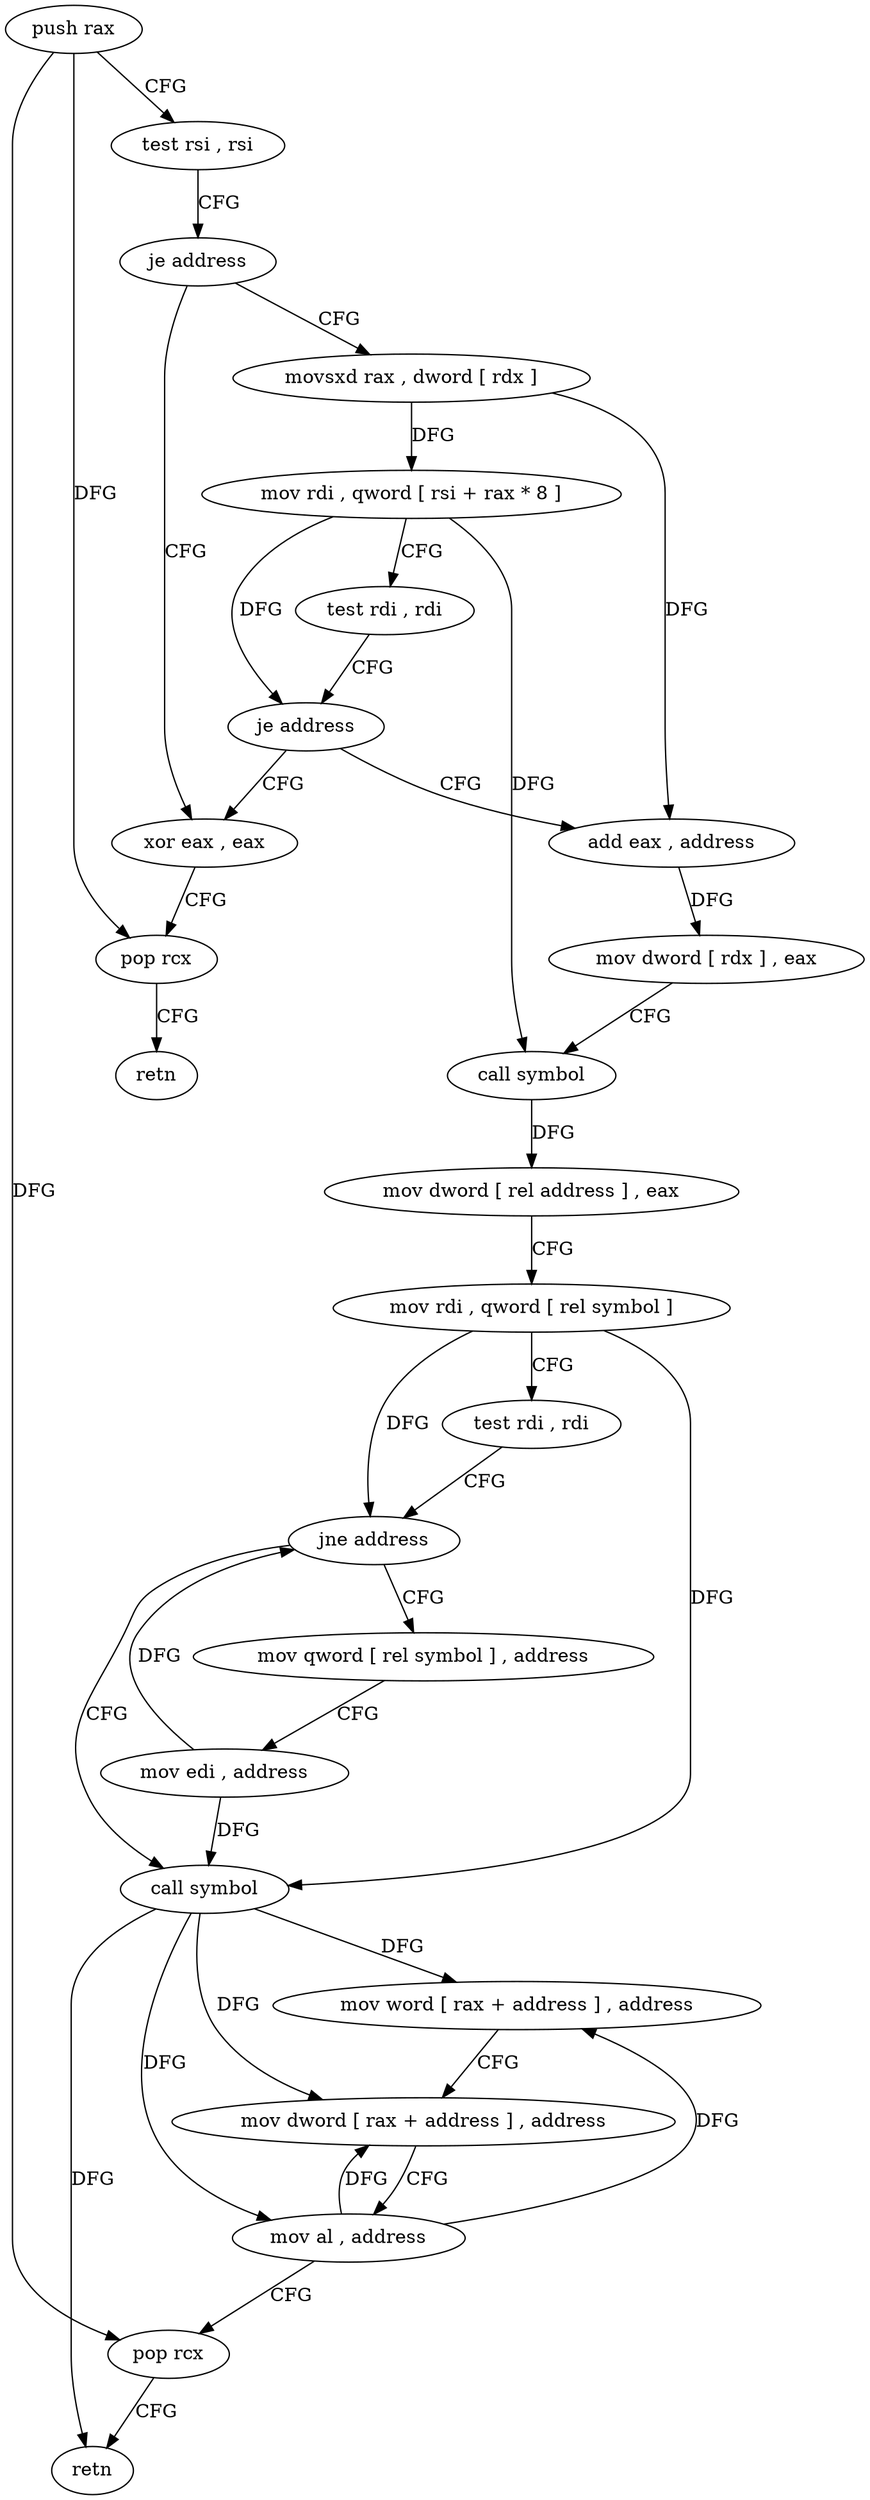 digraph "func" {
"4248112" [label = "push rax" ]
"4248113" [label = "test rsi , rsi" ]
"4248116" [label = "je address" ]
"4248196" [label = "xor eax , eax" ]
"4248118" [label = "movsxd rax , dword [ rdx ]" ]
"4248198" [label = "pop rcx" ]
"4248199" [label = "retn" ]
"4248121" [label = "mov rdi , qword [ rsi + rax * 8 ]" ]
"4248125" [label = "test rdi , rdi" ]
"4248128" [label = "je address" ]
"4248130" [label = "add eax , address" ]
"4248133" [label = "mov dword [ rdx ] , eax" ]
"4248135" [label = "call symbol" ]
"4248140" [label = "mov dword [ rel address ] , eax" ]
"4248146" [label = "mov rdi , qword [ rel symbol ]" ]
"4248153" [label = "test rdi , rdi" ]
"4248156" [label = "jne address" ]
"4248174" [label = "call symbol" ]
"4248158" [label = "mov qword [ rel symbol ] , address" ]
"4248179" [label = "mov word [ rax + address ] , address" ]
"4248185" [label = "mov dword [ rax + address ] , address" ]
"4248192" [label = "mov al , address" ]
"4248194" [label = "pop rcx" ]
"4248195" [label = "retn" ]
"4248169" [label = "mov edi , address" ]
"4248112" -> "4248113" [ label = "CFG" ]
"4248112" -> "4248198" [ label = "DFG" ]
"4248112" -> "4248194" [ label = "DFG" ]
"4248113" -> "4248116" [ label = "CFG" ]
"4248116" -> "4248196" [ label = "CFG" ]
"4248116" -> "4248118" [ label = "CFG" ]
"4248196" -> "4248198" [ label = "CFG" ]
"4248118" -> "4248121" [ label = "DFG" ]
"4248118" -> "4248130" [ label = "DFG" ]
"4248198" -> "4248199" [ label = "CFG" ]
"4248121" -> "4248125" [ label = "CFG" ]
"4248121" -> "4248128" [ label = "DFG" ]
"4248121" -> "4248135" [ label = "DFG" ]
"4248125" -> "4248128" [ label = "CFG" ]
"4248128" -> "4248196" [ label = "CFG" ]
"4248128" -> "4248130" [ label = "CFG" ]
"4248130" -> "4248133" [ label = "DFG" ]
"4248133" -> "4248135" [ label = "CFG" ]
"4248135" -> "4248140" [ label = "DFG" ]
"4248140" -> "4248146" [ label = "CFG" ]
"4248146" -> "4248153" [ label = "CFG" ]
"4248146" -> "4248156" [ label = "DFG" ]
"4248146" -> "4248174" [ label = "DFG" ]
"4248153" -> "4248156" [ label = "CFG" ]
"4248156" -> "4248174" [ label = "CFG" ]
"4248156" -> "4248158" [ label = "CFG" ]
"4248174" -> "4248179" [ label = "DFG" ]
"4248174" -> "4248185" [ label = "DFG" ]
"4248174" -> "4248192" [ label = "DFG" ]
"4248174" -> "4248195" [ label = "DFG" ]
"4248158" -> "4248169" [ label = "CFG" ]
"4248179" -> "4248185" [ label = "CFG" ]
"4248185" -> "4248192" [ label = "CFG" ]
"4248192" -> "4248194" [ label = "CFG" ]
"4248192" -> "4248179" [ label = "DFG" ]
"4248192" -> "4248185" [ label = "DFG" ]
"4248194" -> "4248195" [ label = "CFG" ]
"4248169" -> "4248174" [ label = "DFG" ]
"4248169" -> "4248156" [ label = "DFG" ]
}
